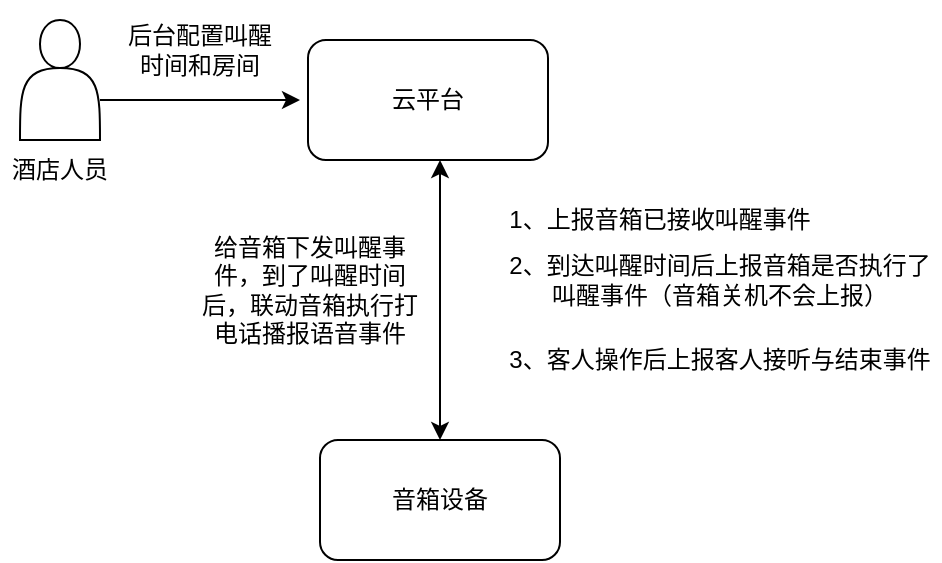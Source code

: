 <mxfile version="22.0.4" type="github">
  <diagram name="第 1 页" id="y1vHdokmSE2ItGK2Re5R">
    <mxGraphModel dx="1034" dy="432" grid="1" gridSize="10" guides="1" tooltips="1" connect="1" arrows="1" fold="1" page="1" pageScale="1" pageWidth="827" pageHeight="1169" math="0" shadow="0">
      <root>
        <mxCell id="0" />
        <mxCell id="1" parent="0" />
        <mxCell id="FUEZWS5f_4TLhAXI5l9z-2" value="" style="shape=actor;whiteSpace=wrap;html=1;" vertex="1" parent="1">
          <mxGeometry x="150" y="110" width="40" height="60" as="geometry" />
        </mxCell>
        <mxCell id="FUEZWS5f_4TLhAXI5l9z-3" value="酒店人员" style="text;html=1;strokeColor=none;fillColor=none;align=center;verticalAlign=middle;whiteSpace=wrap;rounded=0;" vertex="1" parent="1">
          <mxGeometry x="140" y="170" width="60" height="30" as="geometry" />
        </mxCell>
        <mxCell id="FUEZWS5f_4TLhAXI5l9z-4" value="" style="endArrow=classic;html=1;rounded=0;" edge="1" parent="1">
          <mxGeometry width="50" height="50" relative="1" as="geometry">
            <mxPoint x="190" y="150" as="sourcePoint" />
            <mxPoint x="290" y="150" as="targetPoint" />
          </mxGeometry>
        </mxCell>
        <mxCell id="FUEZWS5f_4TLhAXI5l9z-5" value="后台配置叫醒时间和房间" style="text;html=1;strokeColor=none;fillColor=none;align=center;verticalAlign=middle;whiteSpace=wrap;rounded=0;" vertex="1" parent="1">
          <mxGeometry x="200" y="100" width="80" height="50" as="geometry" />
        </mxCell>
        <mxCell id="FUEZWS5f_4TLhAXI5l9z-6" value="云平台" style="rounded=1;whiteSpace=wrap;html=1;" vertex="1" parent="1">
          <mxGeometry x="294" y="120" width="120" height="60" as="geometry" />
        </mxCell>
        <mxCell id="FUEZWS5f_4TLhAXI5l9z-7" value="" style="endArrow=classic;startArrow=classic;html=1;rounded=0;exitX=0.5;exitY=0;exitDx=0;exitDy=0;" edge="1" parent="1" source="FUEZWS5f_4TLhAXI5l9z-8">
          <mxGeometry width="50" height="50" relative="1" as="geometry">
            <mxPoint x="360" y="280" as="sourcePoint" />
            <mxPoint x="360" y="180" as="targetPoint" />
          </mxGeometry>
        </mxCell>
        <mxCell id="FUEZWS5f_4TLhAXI5l9z-8" value="音箱设备" style="rounded=1;whiteSpace=wrap;html=1;" vertex="1" parent="1">
          <mxGeometry x="300" y="320" width="120" height="60" as="geometry" />
        </mxCell>
        <mxCell id="FUEZWS5f_4TLhAXI5l9z-9" value="给音箱下发叫醒事件，到了叫醒时间后，联动音箱执行打电话播报语音事件" style="text;html=1;strokeColor=none;fillColor=none;align=center;verticalAlign=middle;whiteSpace=wrap;rounded=0;" vertex="1" parent="1">
          <mxGeometry x="240" y="210" width="110" height="70" as="geometry" />
        </mxCell>
        <mxCell id="FUEZWS5f_4TLhAXI5l9z-10" value="1、上报音箱已接收叫醒事件" style="text;html=1;strokeColor=none;fillColor=none;align=center;verticalAlign=middle;whiteSpace=wrap;rounded=0;" vertex="1" parent="1">
          <mxGeometry x="390" y="200" width="160" height="20" as="geometry" />
        </mxCell>
        <mxCell id="FUEZWS5f_4TLhAXI5l9z-11" value="2、到达叫醒时间后上报音箱是否执行了叫醒事件（音箱关机不会上报）" style="text;html=1;strokeColor=none;fillColor=none;align=center;verticalAlign=middle;whiteSpace=wrap;rounded=0;" vertex="1" parent="1">
          <mxGeometry x="390" y="230" width="220" height="20" as="geometry" />
        </mxCell>
        <mxCell id="FUEZWS5f_4TLhAXI5l9z-12" value="3、客人操作后上报客人接听与结束事件" style="text;html=1;strokeColor=none;fillColor=none;align=center;verticalAlign=middle;whiteSpace=wrap;rounded=0;" vertex="1" parent="1">
          <mxGeometry x="390" y="270" width="220" height="20" as="geometry" />
        </mxCell>
      </root>
    </mxGraphModel>
  </diagram>
</mxfile>

